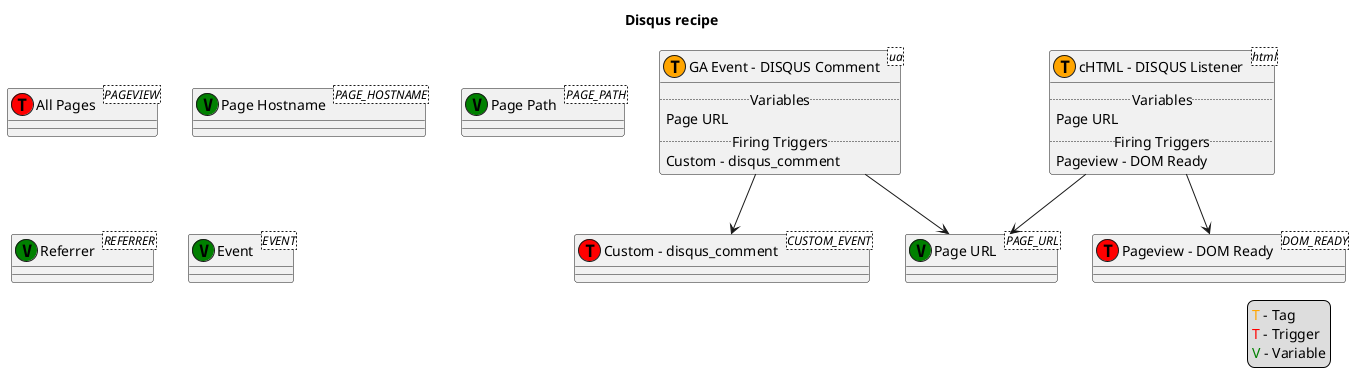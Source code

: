 @startuml
title Disqus recipe
legend right
<color:orange>T</color> - Tag
<color:red>T</color> - Trigger
<color:green>V</color> - Variable
end legend
class "GA Event - DISQUS Comment" as 02<ua> << (T, orange) >> {
    .. Variables ..
    Page URL
    .. Firing Triggers ..
    Custom - disqus_comment
}
class "cHTML - DISQUS Listener" as 01<html> << (T, orange) >> {
    .. Variables ..
    Page URL
    .. Firing Triggers ..
    Pageview - DOM Ready
}
class "Custom - disqus_comment" as 16<CUSTOM_EVENT> << (T, red) >>
class "Pageview - DOM Ready" as 15<DOM_READY> << (T, red) >>
class "All Pages" as 2147479553<PAGEVIEW> << (T, red) >>
class "Page URL"<PAGE_URL> << (V, green) >>
class "Page Hostname"<PAGE_HOSTNAME> << (V, green) >>
class "Page Path"<PAGE_PATH> << (V, green) >>
class "Referrer"<REFERRER> << (V, green) >>
class "Event"<EVENT> << (V, green) >>
02 --> 16
01 --> 15
02 --> "Page URL"
01 --> "Page URL"
@enduml
